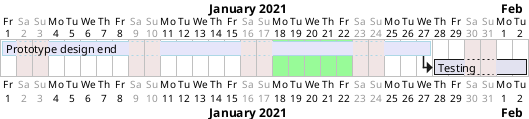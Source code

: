{
  "sha1": "h1w8c2kgd4nbn5r6op9low8iiz2m0q",
  "insertion": {
    "when": "2024-06-03T18:59:29.088Z",
    "url": "https://forum.plantuml.net/12415/gantt-issues-coloring-current-during-printscale-weekly-closed?show=13435#c13435",
    "user": "plantuml@gmail.com"
  }
}
@startgantt

2021-01-18 to 2021-01-22 are colored in palegreen
saturday are closed
sunday are closed

Project starts the 1st of january 2021
[Prototype design end] as [TASK1] lasts 19 days
[TASK1] is colored in Lavender/LightBlue
[Testing] lasts 4 days
[TASK1]->[Testing]


@endgantt
